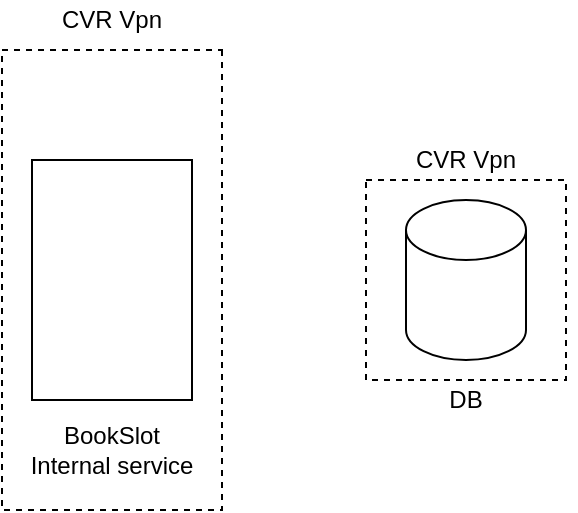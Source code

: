 <mxfile version="14.6.3" type="github">
  <diagram id="I3vccMdY_nkcUTCb7B2b" name="Page-1">
    <mxGraphModel dx="946" dy="614" grid="1" gridSize="10" guides="1" tooltips="1" connect="1" arrows="1" fold="1" page="1" pageScale="1" pageWidth="850" pageHeight="1100" math="0" shadow="0">
      <root>
        <mxCell id="0" />
        <mxCell id="1" parent="0" />
        <mxCell id="gMmhiVV--7vjr5uhKCyz-1" value="" style="shape=cylinder3;whiteSpace=wrap;html=1;boundedLbl=1;backgroundOutline=1;size=15;" vertex="1" parent="1">
          <mxGeometry x="770" y="290" width="60" height="80" as="geometry" />
        </mxCell>
        <mxCell id="gMmhiVV--7vjr5uhKCyz-2" value="" style="whiteSpace=wrap;html=1;aspect=fixed;dashed=1;fillColor=none;" vertex="1" parent="1">
          <mxGeometry x="750" y="280" width="100" height="100" as="geometry" />
        </mxCell>
        <mxCell id="gMmhiVV--7vjr5uhKCyz-4" value="DB" style="text;html=1;strokeColor=none;fillColor=none;align=center;verticalAlign=middle;whiteSpace=wrap;rounded=0;dashed=1;" vertex="1" parent="1">
          <mxGeometry x="780" y="380" width="40" height="20" as="geometry" />
        </mxCell>
        <mxCell id="gMmhiVV--7vjr5uhKCyz-5" value="" style="rounded=0;whiteSpace=wrap;html=1;fillColor=none;direction=south;" vertex="1" parent="1">
          <mxGeometry x="583" y="270" width="80" height="120" as="geometry" />
        </mxCell>
        <mxCell id="gMmhiVV--7vjr5uhKCyz-6" value="" style="rounded=0;whiteSpace=wrap;html=1;fillColor=none;dashed=1;direction=south;" vertex="1" parent="1">
          <mxGeometry x="568" y="215" width="110" height="230" as="geometry" />
        </mxCell>
        <mxCell id="gMmhiVV--7vjr5uhKCyz-7" value="BookSlot&lt;br&gt;Internal service" style="text;html=1;strokeColor=none;fillColor=none;align=center;verticalAlign=middle;whiteSpace=wrap;rounded=0;dashed=1;" vertex="1" parent="1">
          <mxGeometry x="573" y="400" width="100" height="30" as="geometry" />
        </mxCell>
        <mxCell id="gMmhiVV--7vjr5uhKCyz-8" value="CVR Vpn" style="text;html=1;strokeColor=none;fillColor=none;align=center;verticalAlign=middle;whiteSpace=wrap;rounded=0;dashed=1;" vertex="1" parent="1">
          <mxGeometry x="568" y="190" width="110" height="20" as="geometry" />
        </mxCell>
        <mxCell id="gMmhiVV--7vjr5uhKCyz-9" value="CVR Vpn" style="text;html=1;strokeColor=none;fillColor=none;align=center;verticalAlign=middle;whiteSpace=wrap;rounded=0;dashed=1;" vertex="1" parent="1">
          <mxGeometry x="745" y="260" width="110" height="20" as="geometry" />
        </mxCell>
      </root>
    </mxGraphModel>
  </diagram>
</mxfile>

